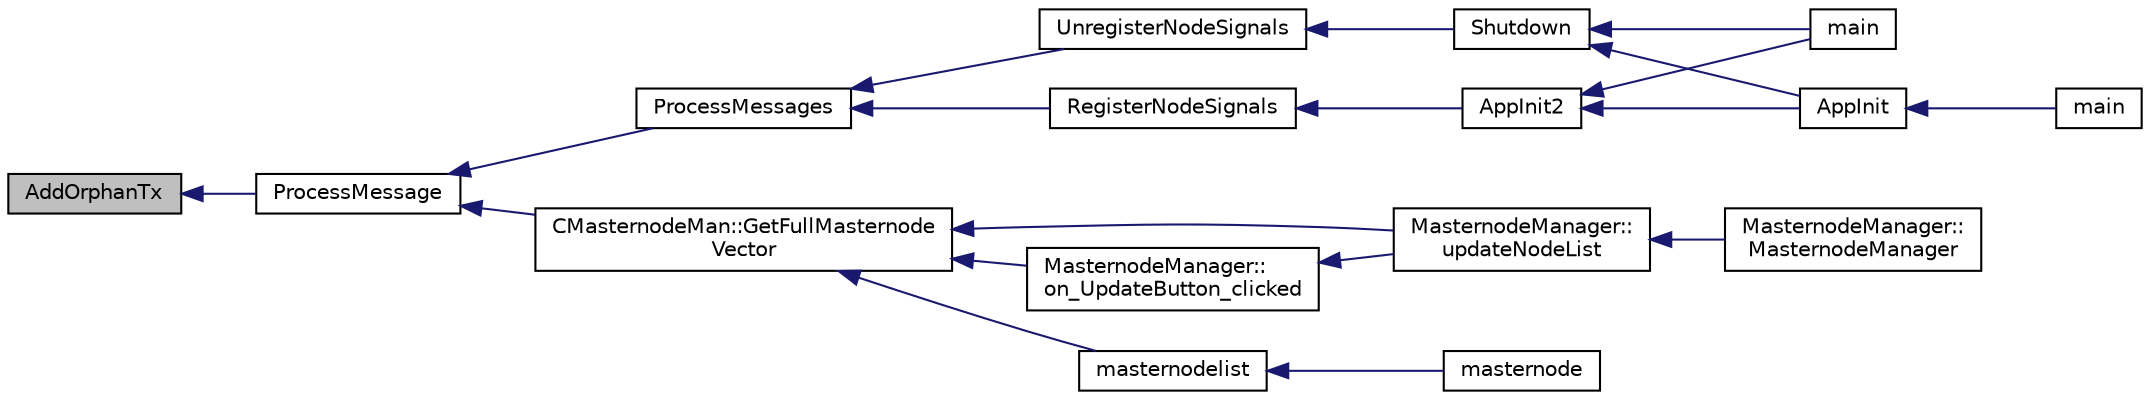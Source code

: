 digraph "AddOrphanTx"
{
  edge [fontname="Helvetica",fontsize="10",labelfontname="Helvetica",labelfontsize="10"];
  node [fontname="Helvetica",fontsize="10",shape=record];
  rankdir="LR";
  Node466 [label="AddOrphanTx",height=0.2,width=0.4,color="black", fillcolor="grey75", style="filled", fontcolor="black"];
  Node466 -> Node467 [dir="back",color="midnightblue",fontsize="10",style="solid",fontname="Helvetica"];
  Node467 [label="ProcessMessage",height=0.2,width=0.4,color="black", fillcolor="white", style="filled",URL="$df/d0a/main_8cpp.html#a8ba92b1a4bce3c835e887a9073d17d8e"];
  Node467 -> Node468 [dir="back",color="midnightblue",fontsize="10",style="solid",fontname="Helvetica"];
  Node468 [label="ProcessMessages",height=0.2,width=0.4,color="black", fillcolor="white", style="filled",URL="$d4/dbf/main_8h.html#a196f9318f02448b85b28d612698934fd"];
  Node468 -> Node469 [dir="back",color="midnightblue",fontsize="10",style="solid",fontname="Helvetica"];
  Node469 [label="RegisterNodeSignals",height=0.2,width=0.4,color="black", fillcolor="white", style="filled",URL="$d4/dbf/main_8h.html#ab02615ff65f91d69f8d786ec900baa8a",tooltip="Register with a network node to receive its signals. "];
  Node469 -> Node470 [dir="back",color="midnightblue",fontsize="10",style="solid",fontname="Helvetica"];
  Node470 [label="AppInit2",height=0.2,width=0.4,color="black", fillcolor="white", style="filled",URL="$d8/dc0/init_8h.html#a1a4c1bfbf6ba1db77e988b89b9cadfd3",tooltip="Initialize ion. "];
  Node470 -> Node471 [dir="back",color="midnightblue",fontsize="10",style="solid",fontname="Helvetica"];
  Node471 [label="AppInit",height=0.2,width=0.4,color="black", fillcolor="white", style="filled",URL="$d4/d35/iond_8cpp.html#ac59316b767e6984e1285f0531275286b"];
  Node471 -> Node472 [dir="back",color="midnightblue",fontsize="10",style="solid",fontname="Helvetica"];
  Node472 [label="main",height=0.2,width=0.4,color="black", fillcolor="white", style="filled",URL="$d4/d35/iond_8cpp.html#a0ddf1224851353fc92bfbff6f499fa97"];
  Node470 -> Node473 [dir="back",color="midnightblue",fontsize="10",style="solid",fontname="Helvetica"];
  Node473 [label="main",height=0.2,width=0.4,color="black", fillcolor="white", style="filled",URL="$d5/d2d/ion_8cpp.html#a0ddf1224851353fc92bfbff6f499fa97"];
  Node468 -> Node474 [dir="back",color="midnightblue",fontsize="10",style="solid",fontname="Helvetica"];
  Node474 [label="UnregisterNodeSignals",height=0.2,width=0.4,color="black", fillcolor="white", style="filled",URL="$d4/dbf/main_8h.html#a3ef0cc6e9d9d6435ee2a5569244d6ebd",tooltip="Unregister a network node. "];
  Node474 -> Node475 [dir="back",color="midnightblue",fontsize="10",style="solid",fontname="Helvetica"];
  Node475 [label="Shutdown",height=0.2,width=0.4,color="black", fillcolor="white", style="filled",URL="$d8/dc0/init_8h.html#ac5f038c2b480cf9ef5e19e3eba8dbaf9"];
  Node475 -> Node471 [dir="back",color="midnightblue",fontsize="10",style="solid",fontname="Helvetica"];
  Node475 -> Node473 [dir="back",color="midnightblue",fontsize="10",style="solid",fontname="Helvetica"];
  Node467 -> Node476 [dir="back",color="midnightblue",fontsize="10",style="solid",fontname="Helvetica"];
  Node476 [label="CMasternodeMan::GetFullMasternode\lVector",height=0.2,width=0.4,color="black", fillcolor="white", style="filled",URL="$dc/d6b/class_c_masternode_man.html#ab39e213a7601e1bef2eba1d5d63206f5"];
  Node476 -> Node477 [dir="back",color="midnightblue",fontsize="10",style="solid",fontname="Helvetica"];
  Node477 [label="MasternodeManager::\lupdateNodeList",height=0.2,width=0.4,color="black", fillcolor="white", style="filled",URL="$d9/d70/class_masternode_manager.html#a5485a8bd6ccf673027165cc1207dfae9"];
  Node477 -> Node478 [dir="back",color="midnightblue",fontsize="10",style="solid",fontname="Helvetica"];
  Node478 [label="MasternodeManager::\lMasternodeManager",height=0.2,width=0.4,color="black", fillcolor="white", style="filled",URL="$d9/d70/class_masternode_manager.html#ad18cb99065e056e6b791e2356de826bf"];
  Node476 -> Node479 [dir="back",color="midnightblue",fontsize="10",style="solid",fontname="Helvetica"];
  Node479 [label="MasternodeManager::\lon_UpdateButton_clicked",height=0.2,width=0.4,color="black", fillcolor="white", style="filled",URL="$d9/d70/class_masternode_manager.html#ae8d07b4d869e3eb09fe1be445eff0430"];
  Node479 -> Node477 [dir="back",color="midnightblue",fontsize="10",style="solid",fontname="Helvetica"];
  Node476 -> Node480 [dir="back",color="midnightblue",fontsize="10",style="solid",fontname="Helvetica"];
  Node480 [label="masternodelist",height=0.2,width=0.4,color="black", fillcolor="white", style="filled",URL="$d5/d6b/rpcstashedsend_8cpp.html#a3a7ed7e37f21eb2912afc6e776f7236c"];
  Node480 -> Node481 [dir="back",color="midnightblue",fontsize="10",style="solid",fontname="Helvetica"];
  Node481 [label="masternode",height=0.2,width=0.4,color="black", fillcolor="white", style="filled",URL="$d5/d6b/rpcstashedsend_8cpp.html#a30609e443aeb47c29ed0878d16b1b5e1"];
}
